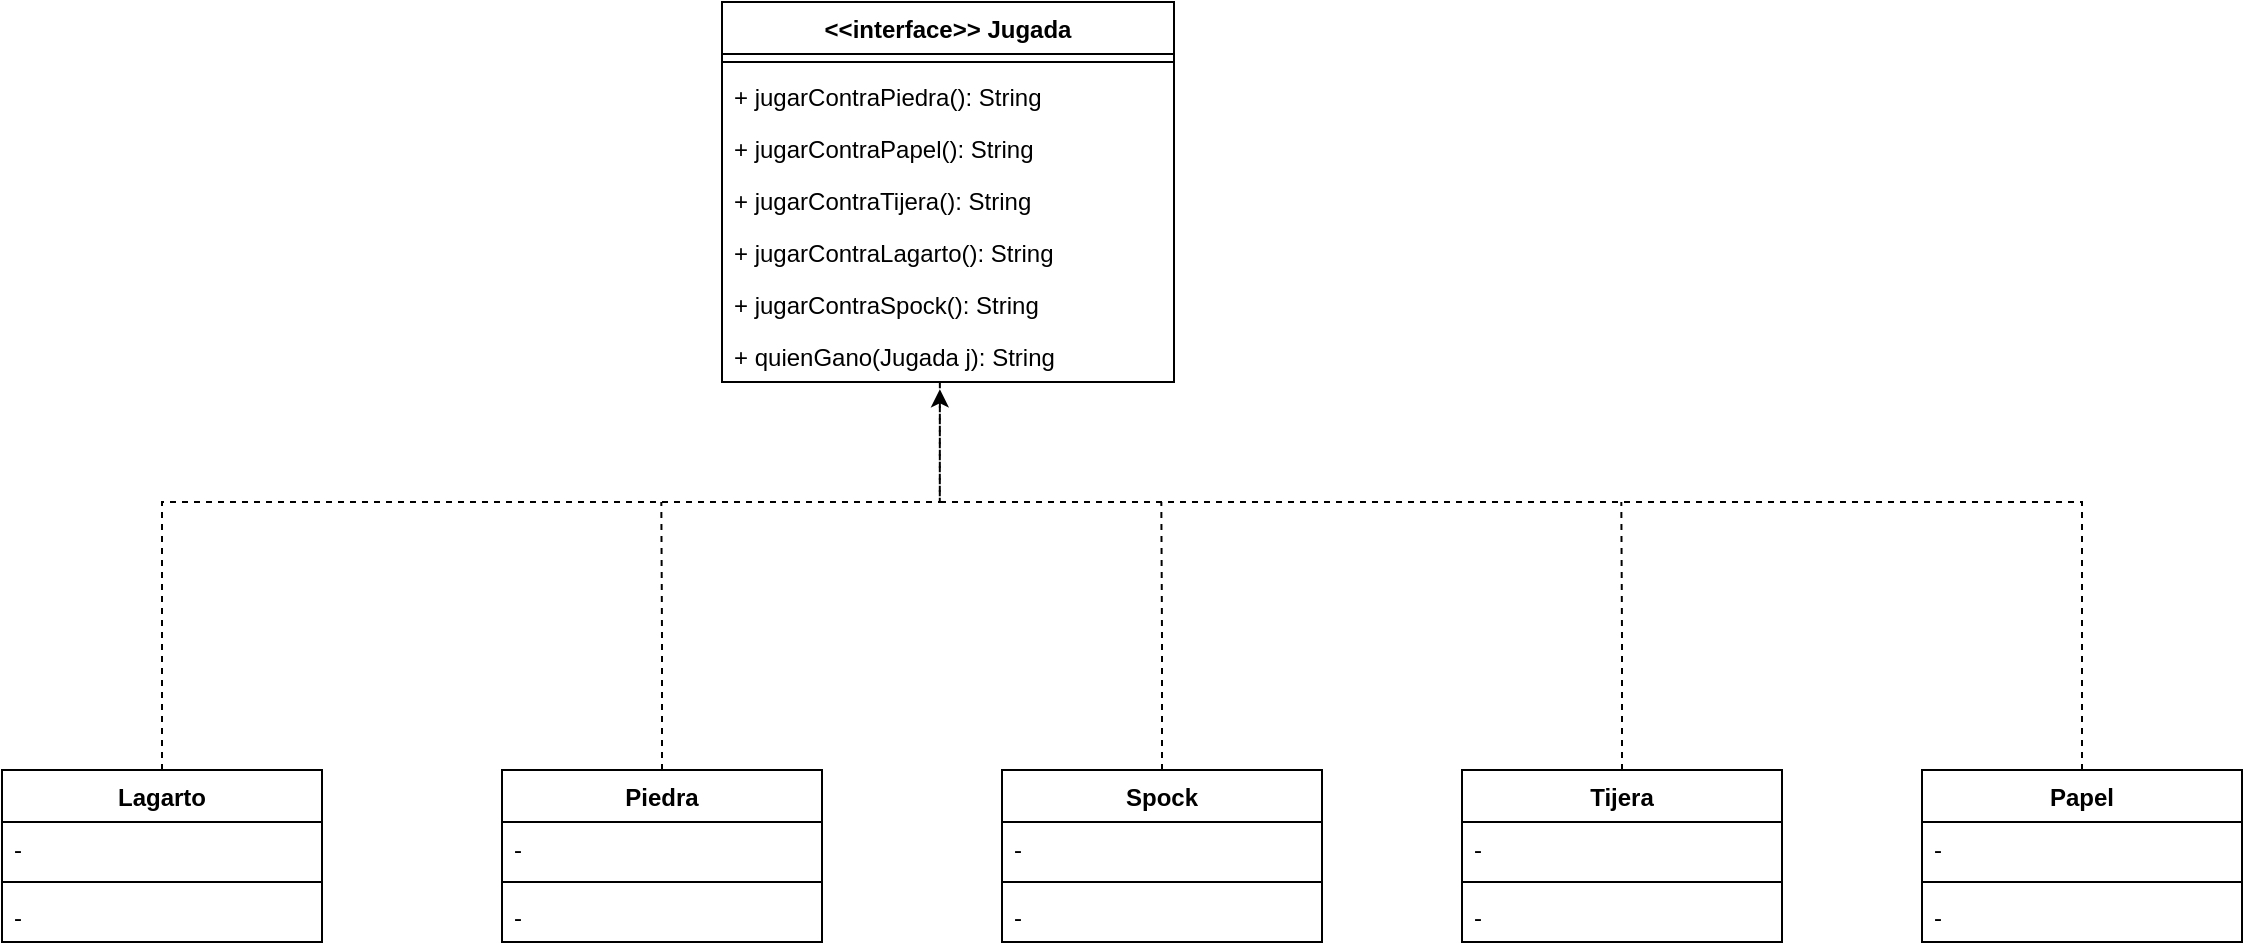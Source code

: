 <mxfile version="24.2.0" type="device">
  <diagram id="AEiJu8hQb5ZbQ3AIm4gv" name="Página-1">
    <mxGraphModel dx="2022" dy="653" grid="1" gridSize="10" guides="1" tooltips="1" connect="1" arrows="1" fold="1" page="1" pageScale="1" pageWidth="827" pageHeight="1169" math="0" shadow="0">
      <root>
        <mxCell id="0" />
        <mxCell id="1" parent="0" />
        <mxCell id="8k2MbXE98Nm70PG1M5aR-1" value="&lt;div&gt;&amp;lt;&amp;lt;interface&amp;gt;&amp;gt;&amp;nbsp;&lt;span style=&quot;background-color: initial;&quot;&gt;Jugada&lt;/span&gt;&lt;/div&gt;" style="swimlane;fontStyle=1;align=center;verticalAlign=top;childLayout=stackLayout;horizontal=1;startSize=26;horizontalStack=0;resizeParent=1;resizeParentMax=0;resizeLast=0;collapsible=1;marginBottom=0;whiteSpace=wrap;html=1;" parent="1" vertex="1">
          <mxGeometry x="140" y="60" width="226" height="190" as="geometry" />
        </mxCell>
        <mxCell id="8k2MbXE98Nm70PG1M5aR-3" value="" style="line;strokeWidth=1;fillColor=none;align=left;verticalAlign=middle;spacingTop=-1;spacingLeft=3;spacingRight=3;rotatable=0;labelPosition=right;points=[];portConstraint=eastwest;strokeColor=inherit;" parent="8k2MbXE98Nm70PG1M5aR-1" vertex="1">
          <mxGeometry y="26" width="226" height="8" as="geometry" />
        </mxCell>
        <mxCell id="8k2MbXE98Nm70PG1M5aR-4" value="+ jugarContraPiedra(): String" style="text;strokeColor=none;fillColor=none;align=left;verticalAlign=top;spacingLeft=4;spacingRight=4;overflow=hidden;rotatable=0;points=[[0,0.5],[1,0.5]];portConstraint=eastwest;whiteSpace=wrap;html=1;" parent="8k2MbXE98Nm70PG1M5aR-1" vertex="1">
          <mxGeometry y="34" width="226" height="26" as="geometry" />
        </mxCell>
        <mxCell id="8k2MbXE98Nm70PG1M5aR-28" value="+ jugarContraPapel(): String" style="text;strokeColor=none;fillColor=none;align=left;verticalAlign=top;spacingLeft=4;spacingRight=4;overflow=hidden;rotatable=0;points=[[0,0.5],[1,0.5]];portConstraint=eastwest;whiteSpace=wrap;html=1;" parent="8k2MbXE98Nm70PG1M5aR-1" vertex="1">
          <mxGeometry y="60" width="226" height="26" as="geometry" />
        </mxCell>
        <mxCell id="8k2MbXE98Nm70PG1M5aR-29" value="+ jugarContraTijera(): String" style="text;strokeColor=none;fillColor=none;align=left;verticalAlign=top;spacingLeft=4;spacingRight=4;overflow=hidden;rotatable=0;points=[[0,0.5],[1,0.5]];portConstraint=eastwest;whiteSpace=wrap;html=1;" parent="8k2MbXE98Nm70PG1M5aR-1" vertex="1">
          <mxGeometry y="86" width="226" height="26" as="geometry" />
        </mxCell>
        <mxCell id="8k2MbXE98Nm70PG1M5aR-30" value="+ jugarContraLagarto(): String" style="text;strokeColor=none;fillColor=none;align=left;verticalAlign=top;spacingLeft=4;spacingRight=4;overflow=hidden;rotatable=0;points=[[0,0.5],[1,0.5]];portConstraint=eastwest;whiteSpace=wrap;html=1;" parent="8k2MbXE98Nm70PG1M5aR-1" vertex="1">
          <mxGeometry y="112" width="226" height="26" as="geometry" />
        </mxCell>
        <mxCell id="QIpCV3XNAPg7oX6abydh-1" value="+ jugarContraSpock(): String" style="text;strokeColor=none;fillColor=none;align=left;verticalAlign=top;spacingLeft=4;spacingRight=4;overflow=hidden;rotatable=0;points=[[0,0.5],[1,0.5]];portConstraint=eastwest;whiteSpace=wrap;html=1;" vertex="1" parent="8k2MbXE98Nm70PG1M5aR-1">
          <mxGeometry y="138" width="226" height="26" as="geometry" />
        </mxCell>
        <mxCell id="QIpCV3XNAPg7oX6abydh-2" value="+ quienGano(Jugada j): String" style="text;strokeColor=none;fillColor=none;align=left;verticalAlign=top;spacingLeft=4;spacingRight=4;overflow=hidden;rotatable=0;points=[[0,0.5],[1,0.5]];portConstraint=eastwest;whiteSpace=wrap;html=1;" vertex="1" parent="8k2MbXE98Nm70PG1M5aR-1">
          <mxGeometry y="164" width="226" height="26" as="geometry" />
        </mxCell>
        <mxCell id="8k2MbXE98Nm70PG1M5aR-5" value="Lagarto" style="swimlane;fontStyle=1;align=center;verticalAlign=top;childLayout=stackLayout;horizontal=1;startSize=26;horizontalStack=0;resizeParent=1;resizeParentMax=0;resizeLast=0;collapsible=1;marginBottom=0;whiteSpace=wrap;html=1;" parent="1" vertex="1">
          <mxGeometry x="-220" y="444" width="160" height="86" as="geometry" />
        </mxCell>
        <mxCell id="8k2MbXE98Nm70PG1M5aR-6" value="-" style="text;strokeColor=none;fillColor=none;align=left;verticalAlign=top;spacingLeft=4;spacingRight=4;overflow=hidden;rotatable=0;points=[[0,0.5],[1,0.5]];portConstraint=eastwest;whiteSpace=wrap;html=1;" parent="8k2MbXE98Nm70PG1M5aR-5" vertex="1">
          <mxGeometry y="26" width="160" height="26" as="geometry" />
        </mxCell>
        <mxCell id="8k2MbXE98Nm70PG1M5aR-7" value="" style="line;strokeWidth=1;fillColor=none;align=left;verticalAlign=middle;spacingTop=-1;spacingLeft=3;spacingRight=3;rotatable=0;labelPosition=right;points=[];portConstraint=eastwest;strokeColor=inherit;" parent="8k2MbXE98Nm70PG1M5aR-5" vertex="1">
          <mxGeometry y="52" width="160" height="8" as="geometry" />
        </mxCell>
        <mxCell id="8k2MbXE98Nm70PG1M5aR-8" value="-" style="text;strokeColor=none;fillColor=none;align=left;verticalAlign=top;spacingLeft=4;spacingRight=4;overflow=hidden;rotatable=0;points=[[0,0.5],[1,0.5]];portConstraint=eastwest;whiteSpace=wrap;html=1;" parent="8k2MbXE98Nm70PG1M5aR-5" vertex="1">
          <mxGeometry y="60" width="160" height="26" as="geometry" />
        </mxCell>
        <mxCell id="8k2MbXE98Nm70PG1M5aR-9" value="Papel" style="swimlane;fontStyle=1;align=center;verticalAlign=top;childLayout=stackLayout;horizontal=1;startSize=26;horizontalStack=0;resizeParent=1;resizeParentMax=0;resizeLast=0;collapsible=1;marginBottom=0;whiteSpace=wrap;html=1;" parent="1" vertex="1">
          <mxGeometry x="740" y="444" width="160" height="86" as="geometry" />
        </mxCell>
        <mxCell id="8k2MbXE98Nm70PG1M5aR-10" value="-" style="text;strokeColor=none;fillColor=none;align=left;verticalAlign=top;spacingLeft=4;spacingRight=4;overflow=hidden;rotatable=0;points=[[0,0.5],[1,0.5]];portConstraint=eastwest;whiteSpace=wrap;html=1;" parent="8k2MbXE98Nm70PG1M5aR-9" vertex="1">
          <mxGeometry y="26" width="160" height="26" as="geometry" />
        </mxCell>
        <mxCell id="8k2MbXE98Nm70PG1M5aR-11" value="" style="line;strokeWidth=1;fillColor=none;align=left;verticalAlign=middle;spacingTop=-1;spacingLeft=3;spacingRight=3;rotatable=0;labelPosition=right;points=[];portConstraint=eastwest;strokeColor=inherit;" parent="8k2MbXE98Nm70PG1M5aR-9" vertex="1">
          <mxGeometry y="52" width="160" height="8" as="geometry" />
        </mxCell>
        <mxCell id="8k2MbXE98Nm70PG1M5aR-12" value="-" style="text;strokeColor=none;fillColor=none;align=left;verticalAlign=top;spacingLeft=4;spacingRight=4;overflow=hidden;rotatable=0;points=[[0,0.5],[1,0.5]];portConstraint=eastwest;whiteSpace=wrap;html=1;" parent="8k2MbXE98Nm70PG1M5aR-9" vertex="1">
          <mxGeometry y="60" width="160" height="26" as="geometry" />
        </mxCell>
        <mxCell id="QIpCV3XNAPg7oX6abydh-8" style="edgeStyle=orthogonalEdgeStyle;rounded=0;orthogonalLoop=1;jettySize=auto;html=1;exitX=0.5;exitY=0;exitDx=0;exitDy=0;endArrow=none;endFill=0;dashed=1;" edge="1" parent="1" source="8k2MbXE98Nm70PG1M5aR-13">
          <mxGeometry relative="1" as="geometry">
            <mxPoint x="109.667" y="310" as="targetPoint" />
          </mxGeometry>
        </mxCell>
        <mxCell id="8k2MbXE98Nm70PG1M5aR-13" value="Piedra" style="swimlane;fontStyle=1;align=center;verticalAlign=top;childLayout=stackLayout;horizontal=1;startSize=26;horizontalStack=0;resizeParent=1;resizeParentMax=0;resizeLast=0;collapsible=1;marginBottom=0;whiteSpace=wrap;html=1;" parent="1" vertex="1">
          <mxGeometry x="30" y="444" width="160" height="86" as="geometry" />
        </mxCell>
        <mxCell id="8k2MbXE98Nm70PG1M5aR-14" value="-" style="text;strokeColor=none;fillColor=none;align=left;verticalAlign=top;spacingLeft=4;spacingRight=4;overflow=hidden;rotatable=0;points=[[0,0.5],[1,0.5]];portConstraint=eastwest;whiteSpace=wrap;html=1;" parent="8k2MbXE98Nm70PG1M5aR-13" vertex="1">
          <mxGeometry y="26" width="160" height="26" as="geometry" />
        </mxCell>
        <mxCell id="8k2MbXE98Nm70PG1M5aR-15" value="" style="line;strokeWidth=1;fillColor=none;align=left;verticalAlign=middle;spacingTop=-1;spacingLeft=3;spacingRight=3;rotatable=0;labelPosition=right;points=[];portConstraint=eastwest;strokeColor=inherit;" parent="8k2MbXE98Nm70PG1M5aR-13" vertex="1">
          <mxGeometry y="52" width="160" height="8" as="geometry" />
        </mxCell>
        <mxCell id="8k2MbXE98Nm70PG1M5aR-16" value="-" style="text;strokeColor=none;fillColor=none;align=left;verticalAlign=top;spacingLeft=4;spacingRight=4;overflow=hidden;rotatable=0;points=[[0,0.5],[1,0.5]];portConstraint=eastwest;whiteSpace=wrap;html=1;" parent="8k2MbXE98Nm70PG1M5aR-13" vertex="1">
          <mxGeometry y="60" width="160" height="26" as="geometry" />
        </mxCell>
        <mxCell id="QIpCV3XNAPg7oX6abydh-9" style="edgeStyle=orthogonalEdgeStyle;rounded=0;orthogonalLoop=1;jettySize=auto;html=1;exitX=0.5;exitY=0;exitDx=0;exitDy=0;endArrow=none;endFill=0;dashed=1;" edge="1" parent="1" source="8k2MbXE98Nm70PG1M5aR-17">
          <mxGeometry relative="1" as="geometry">
            <mxPoint x="359.667" y="310" as="targetPoint" />
          </mxGeometry>
        </mxCell>
        <mxCell id="8k2MbXE98Nm70PG1M5aR-17" value="Spock" style="swimlane;fontStyle=1;align=center;verticalAlign=top;childLayout=stackLayout;horizontal=1;startSize=26;horizontalStack=0;resizeParent=1;resizeParentMax=0;resizeLast=0;collapsible=1;marginBottom=0;whiteSpace=wrap;html=1;" parent="1" vertex="1">
          <mxGeometry x="280" y="444" width="160" height="86" as="geometry" />
        </mxCell>
        <mxCell id="8k2MbXE98Nm70PG1M5aR-18" value="-" style="text;strokeColor=none;fillColor=none;align=left;verticalAlign=top;spacingLeft=4;spacingRight=4;overflow=hidden;rotatable=0;points=[[0,0.5],[1,0.5]];portConstraint=eastwest;whiteSpace=wrap;html=1;" parent="8k2MbXE98Nm70PG1M5aR-17" vertex="1">
          <mxGeometry y="26" width="160" height="26" as="geometry" />
        </mxCell>
        <mxCell id="8k2MbXE98Nm70PG1M5aR-19" value="" style="line;strokeWidth=1;fillColor=none;align=left;verticalAlign=middle;spacingTop=-1;spacingLeft=3;spacingRight=3;rotatable=0;labelPosition=right;points=[];portConstraint=eastwest;strokeColor=inherit;" parent="8k2MbXE98Nm70PG1M5aR-17" vertex="1">
          <mxGeometry y="52" width="160" height="8" as="geometry" />
        </mxCell>
        <mxCell id="8k2MbXE98Nm70PG1M5aR-20" value="-" style="text;strokeColor=none;fillColor=none;align=left;verticalAlign=top;spacingLeft=4;spacingRight=4;overflow=hidden;rotatable=0;points=[[0,0.5],[1,0.5]];portConstraint=eastwest;whiteSpace=wrap;html=1;" parent="8k2MbXE98Nm70PG1M5aR-17" vertex="1">
          <mxGeometry y="60" width="160" height="26" as="geometry" />
        </mxCell>
        <mxCell id="QIpCV3XNAPg7oX6abydh-10" style="edgeStyle=orthogonalEdgeStyle;rounded=0;orthogonalLoop=1;jettySize=auto;html=1;exitX=0.5;exitY=0;exitDx=0;exitDy=0;dashed=1;endArrow=none;endFill=0;" edge="1" parent="1" source="8k2MbXE98Nm70PG1M5aR-21">
          <mxGeometry relative="1" as="geometry">
            <mxPoint x="589.667" y="310" as="targetPoint" />
          </mxGeometry>
        </mxCell>
        <mxCell id="8k2MbXE98Nm70PG1M5aR-21" value="Tijera" style="swimlane;fontStyle=1;align=center;verticalAlign=top;childLayout=stackLayout;horizontal=1;startSize=26;horizontalStack=0;resizeParent=1;resizeParentMax=0;resizeLast=0;collapsible=1;marginBottom=0;whiteSpace=wrap;html=1;" parent="1" vertex="1">
          <mxGeometry x="510" y="444" width="160" height="86" as="geometry" />
        </mxCell>
        <mxCell id="8k2MbXE98Nm70PG1M5aR-22" value="-" style="text;strokeColor=none;fillColor=none;align=left;verticalAlign=top;spacingLeft=4;spacingRight=4;overflow=hidden;rotatable=0;points=[[0,0.5],[1,0.5]];portConstraint=eastwest;whiteSpace=wrap;html=1;" parent="8k2MbXE98Nm70PG1M5aR-21" vertex="1">
          <mxGeometry y="26" width="160" height="26" as="geometry" />
        </mxCell>
        <mxCell id="8k2MbXE98Nm70PG1M5aR-23" value="" style="line;strokeWidth=1;fillColor=none;align=left;verticalAlign=middle;spacingTop=-1;spacingLeft=3;spacingRight=3;rotatable=0;labelPosition=right;points=[];portConstraint=eastwest;strokeColor=inherit;" parent="8k2MbXE98Nm70PG1M5aR-21" vertex="1">
          <mxGeometry y="52" width="160" height="8" as="geometry" />
        </mxCell>
        <mxCell id="8k2MbXE98Nm70PG1M5aR-24" value="-" style="text;strokeColor=none;fillColor=none;align=left;verticalAlign=top;spacingLeft=4;spacingRight=4;overflow=hidden;rotatable=0;points=[[0,0.5],[1,0.5]];portConstraint=eastwest;whiteSpace=wrap;html=1;" parent="8k2MbXE98Nm70PG1M5aR-21" vertex="1">
          <mxGeometry y="60" width="160" height="26" as="geometry" />
        </mxCell>
        <mxCell id="QIpCV3XNAPg7oX6abydh-3" style="edgeStyle=orthogonalEdgeStyle;rounded=0;orthogonalLoop=1;jettySize=auto;html=1;exitX=0.5;exitY=0;exitDx=0;exitDy=0;entryX=0.482;entryY=1.141;entryDx=0;entryDy=0;entryPerimeter=0;dashed=1;" edge="1" parent="1" source="8k2MbXE98Nm70PG1M5aR-5" target="QIpCV3XNAPg7oX6abydh-2">
          <mxGeometry relative="1" as="geometry">
            <Array as="points">
              <mxPoint x="-140" y="310" />
              <mxPoint x="249" y="310" />
            </Array>
          </mxGeometry>
        </mxCell>
        <mxCell id="QIpCV3XNAPg7oX6abydh-7" style="edgeStyle=orthogonalEdgeStyle;rounded=0;orthogonalLoop=1;jettySize=auto;html=1;exitX=0.5;exitY=0;exitDx=0;exitDy=0;entryX=0.482;entryY=0.949;entryDx=0;entryDy=0;entryPerimeter=0;endArrow=none;endFill=0;dashed=1;" edge="1" parent="1" source="8k2MbXE98Nm70PG1M5aR-9" target="QIpCV3XNAPg7oX6abydh-2">
          <mxGeometry relative="1" as="geometry">
            <Array as="points">
              <mxPoint x="820" y="310" />
              <mxPoint x="249" y="310" />
            </Array>
          </mxGeometry>
        </mxCell>
      </root>
    </mxGraphModel>
  </diagram>
</mxfile>
